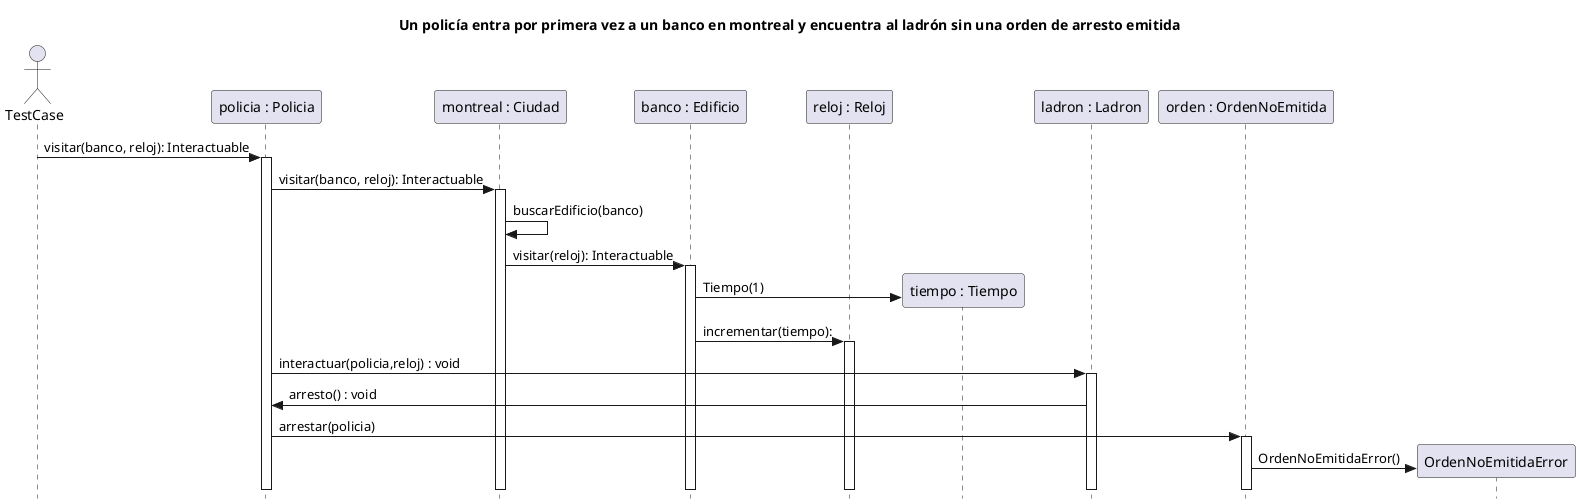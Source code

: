 @startuml
skinparam style strictuml
title:  Un policía entra por primera vez a un banco en montreal y encuentra al ladrón sin una orden de arresto emitida
actor TestCase

participant "policia : Policia" as policia
participant "montreal : Ciudad" as ciudad
participant "banco : Edificio" as banco
participant "reloj : Reloj" as reloj
participant "tiempo : Tiempo" as tiempo
participant "ladron : Ladron" as ladron
participant "orden : OrdenNoEmitida" as ordenArresto

TestCase -> policia: visitar(banco, reloj): Interactuable
activate policia
policia -> ciudad: visitar(banco, reloj): Interactuable
activate ciudad
ciudad -> ciudad: buscarEdificio(banco)
ciudad -> banco: visitar(reloj): Interactuable
activate banco
banco -> tiempo ** : Tiempo(1)
banco -> reloj: incrementar(tiempo):
activate reloj
policia -> ladron : interactuar(policia,reloj) : void
activate ladron
ladron -> policia : arresto() : void
policia -> ordenArresto : arrestar(policia)
activate ordenArresto
ordenArresto -> OrdenNoEmitidaError ** : OrdenNoEmitidaError()

@enduml